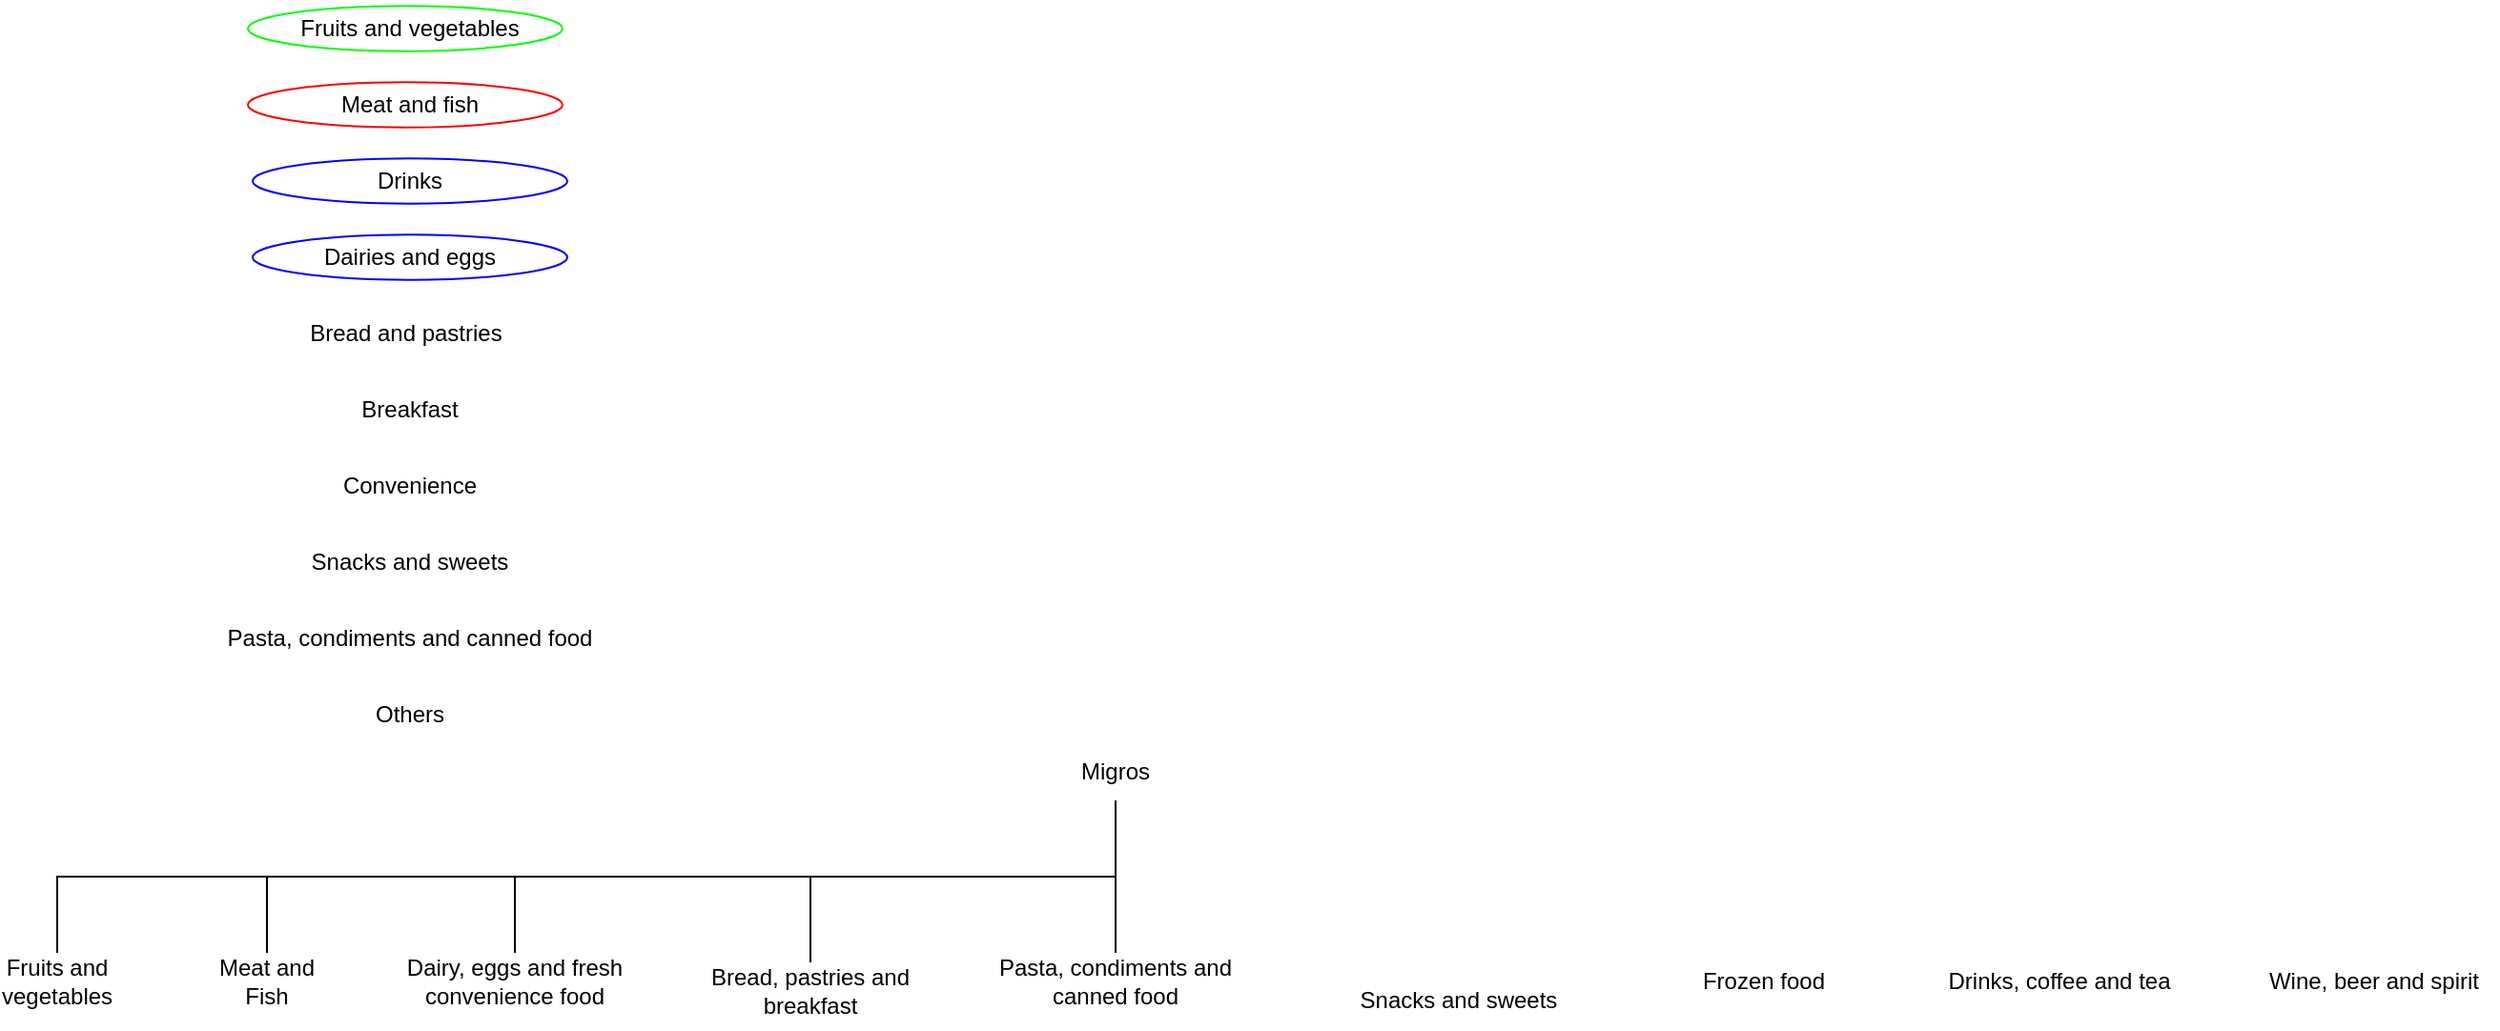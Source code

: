 <mxfile version="21.7.1" type="device">
  <diagram name="Page-1" id="HRxfpeSZ7IIpq3mW4zI_">
    <mxGraphModel dx="965" dy="514" grid="1" gridSize="10" guides="1" tooltips="1" connect="1" arrows="1" fold="1" page="1" pageScale="1" pageWidth="850" pageHeight="1100" math="0" shadow="0">
      <root>
        <mxCell id="0" />
        <mxCell id="1" parent="0" />
        <mxCell id="LYRBKmd6Co4kI3nkz9Wq-2" value="&lt;div&gt;Migros&lt;/div&gt;" style="text;html=1;strokeColor=none;fillColor=none;align=center;verticalAlign=middle;whiteSpace=wrap;rounded=0;" vertex="1" parent="1">
          <mxGeometry x="685" y="420" width="60" height="30" as="geometry" />
        </mxCell>
        <mxCell id="LYRBKmd6Co4kI3nkz9Wq-15" style="rounded=0;orthogonalLoop=1;jettySize=auto;html=1;exitX=0.5;exitY=0;exitDx=0;exitDy=0;entryX=0.5;entryY=1;entryDx=0;entryDy=0;edgeStyle=orthogonalEdgeStyle;endArrow=none;endFill=0;" edge="1" parent="1" source="LYRBKmd6Co4kI3nkz9Wq-3" target="LYRBKmd6Co4kI3nkz9Wq-2">
          <mxGeometry relative="1" as="geometry" />
        </mxCell>
        <mxCell id="LYRBKmd6Co4kI3nkz9Wq-3" value="Fruits and vegetables" style="text;html=1;strokeColor=none;fillColor=none;align=center;verticalAlign=middle;whiteSpace=wrap;rounded=0;" vertex="1" parent="1">
          <mxGeometry x="130" y="530" width="60" height="30" as="geometry" />
        </mxCell>
        <mxCell id="LYRBKmd6Co4kI3nkz9Wq-17" style="edgeStyle=orthogonalEdgeStyle;rounded=0;orthogonalLoop=1;jettySize=auto;html=1;exitX=0.5;exitY=0;exitDx=0;exitDy=0;endArrow=none;endFill=0;entryX=0.5;entryY=1;entryDx=0;entryDy=0;" edge="1" parent="1" source="LYRBKmd6Co4kI3nkz9Wq-4">
          <mxGeometry relative="1" as="geometry">
            <mxPoint x="270" y="535" as="sourcePoint" />
            <mxPoint x="715" y="455" as="targetPoint" />
            <Array as="points">
              <mxPoint x="270" y="490" />
              <mxPoint x="715" y="490" />
            </Array>
          </mxGeometry>
        </mxCell>
        <mxCell id="LYRBKmd6Co4kI3nkz9Wq-4" value="&lt;div&gt;Meat and Fish&lt;/div&gt;" style="text;html=1;strokeColor=none;fillColor=none;align=center;verticalAlign=middle;whiteSpace=wrap;rounded=0;" vertex="1" parent="1">
          <mxGeometry x="240" y="530" width="60" height="30" as="geometry" />
        </mxCell>
        <mxCell id="LYRBKmd6Co4kI3nkz9Wq-18" style="edgeStyle=orthogonalEdgeStyle;rounded=0;orthogonalLoop=1;jettySize=auto;html=1;entryX=0.5;entryY=1;entryDx=0;entryDy=0;endArrow=none;endFill=0;" edge="1" parent="1" source="LYRBKmd6Co4kI3nkz9Wq-5" target="LYRBKmd6Co4kI3nkz9Wq-2">
          <mxGeometry relative="1" as="geometry">
            <Array as="points">
              <mxPoint x="400" y="490" />
              <mxPoint x="715" y="490" />
            </Array>
          </mxGeometry>
        </mxCell>
        <mxCell id="LYRBKmd6Co4kI3nkz9Wq-5" value="&lt;div&gt;Dairy, eggs and fresh convenience food&lt;/div&gt;" style="text;html=1;strokeColor=none;fillColor=none;align=center;verticalAlign=middle;whiteSpace=wrap;rounded=0;" vertex="1" parent="1">
          <mxGeometry x="335" y="530" width="130" height="30" as="geometry" />
        </mxCell>
        <mxCell id="LYRBKmd6Co4kI3nkz9Wq-19" style="edgeStyle=orthogonalEdgeStyle;rounded=0;orthogonalLoop=1;jettySize=auto;html=1;entryX=0.5;entryY=1;entryDx=0;entryDy=0;endArrow=none;endFill=0;exitX=0.5;exitY=0;exitDx=0;exitDy=0;" edge="1" parent="1" source="LYRBKmd6Co4kI3nkz9Wq-8" target="LYRBKmd6Co4kI3nkz9Wq-2">
          <mxGeometry relative="1" as="geometry">
            <Array as="points">
              <mxPoint x="555" y="490" />
              <mxPoint x="715" y="490" />
            </Array>
          </mxGeometry>
        </mxCell>
        <mxCell id="LYRBKmd6Co4kI3nkz9Wq-8" value="&lt;div&gt;Bread, pastries and breakfast&lt;br&gt;&lt;/div&gt;" style="text;html=1;strokeColor=none;fillColor=none;align=center;verticalAlign=middle;whiteSpace=wrap;rounded=0;" vertex="1" parent="1">
          <mxGeometry x="490" y="535" width="130" height="30" as="geometry" />
        </mxCell>
        <mxCell id="LYRBKmd6Co4kI3nkz9Wq-20" style="edgeStyle=orthogonalEdgeStyle;rounded=0;orthogonalLoop=1;jettySize=auto;html=1;endArrow=none;endFill=0;" edge="1" parent="1" source="LYRBKmd6Co4kI3nkz9Wq-10" target="LYRBKmd6Co4kI3nkz9Wq-2">
          <mxGeometry relative="1" as="geometry" />
        </mxCell>
        <mxCell id="LYRBKmd6Co4kI3nkz9Wq-10" value="&lt;div&gt;Pasta, condiments and canned food&lt;/div&gt;" style="text;html=1;strokeColor=none;fillColor=none;align=center;verticalAlign=middle;whiteSpace=wrap;rounded=0;" vertex="1" parent="1">
          <mxGeometry x="650" y="530" width="130" height="30" as="geometry" />
        </mxCell>
        <mxCell id="LYRBKmd6Co4kI3nkz9Wq-11" value="&lt;div&gt;Drinks, coffee and tea&lt;br&gt;&lt;/div&gt;" style="text;html=1;strokeColor=none;fillColor=none;align=center;verticalAlign=middle;whiteSpace=wrap;rounded=0;" vertex="1" parent="1">
          <mxGeometry x="1145" y="530" width="130" height="30" as="geometry" />
        </mxCell>
        <mxCell id="LYRBKmd6Co4kI3nkz9Wq-12" value="&lt;div&gt;Fruits and vegetables&lt;/div&gt;" style="text;html=1;strokeColor=none;fillColor=none;align=center;verticalAlign=middle;whiteSpace=wrap;rounded=0;" vertex="1" parent="1">
          <mxGeometry x="150" y="30" width="390" height="30" as="geometry" />
        </mxCell>
        <mxCell id="LYRBKmd6Co4kI3nkz9Wq-13" value="&lt;div&gt;Frozen food&lt;/div&gt;" style="text;html=1;strokeColor=none;fillColor=none;align=center;verticalAlign=middle;whiteSpace=wrap;rounded=0;" vertex="1" parent="1">
          <mxGeometry x="990" y="530" width="130" height="30" as="geometry" />
        </mxCell>
        <mxCell id="LYRBKmd6Co4kI3nkz9Wq-14" value="Wine, beer and spirit" style="text;html=1;strokeColor=none;fillColor=none;align=center;verticalAlign=middle;whiteSpace=wrap;rounded=0;" vertex="1" parent="1">
          <mxGeometry x="1310" y="530" width="130" height="30" as="geometry" />
        </mxCell>
        <mxCell id="LYRBKmd6Co4kI3nkz9Wq-21" value="&lt;div&gt;Snacks and sweets&lt;/div&gt;" style="text;html=1;strokeColor=none;fillColor=none;align=center;verticalAlign=middle;whiteSpace=wrap;rounded=0;" vertex="1" parent="1">
          <mxGeometry x="830" y="540" width="130" height="30" as="geometry" />
        </mxCell>
        <mxCell id="LYRBKmd6Co4kI3nkz9Wq-23" value="&lt;div&gt;Meat and fish&lt;br&gt;&lt;/div&gt;" style="text;html=1;strokeColor=none;fillColor=none;align=center;verticalAlign=middle;whiteSpace=wrap;rounded=0;" vertex="1" parent="1">
          <mxGeometry x="150" y="70" width="390" height="30" as="geometry" />
        </mxCell>
        <mxCell id="LYRBKmd6Co4kI3nkz9Wq-24" value="&lt;div&gt;Drinks&lt;/div&gt;" style="text;html=1;strokeColor=none;fillColor=none;align=center;verticalAlign=middle;whiteSpace=wrap;rounded=0;" vertex="1" parent="1">
          <mxGeometry x="150" y="110" width="390" height="30" as="geometry" />
        </mxCell>
        <mxCell id="LYRBKmd6Co4kI3nkz9Wq-25" value="Dairies and eggs" style="text;html=1;strokeColor=none;fillColor=none;align=center;verticalAlign=middle;whiteSpace=wrap;rounded=0;" vertex="1" parent="1">
          <mxGeometry x="150" y="150" width="390" height="30" as="geometry" />
        </mxCell>
        <mxCell id="LYRBKmd6Co4kI3nkz9Wq-26" value="" style="ellipse;whiteSpace=wrap;html=1;fillColor=none;strokeColor=#00ff00;" vertex="1" parent="1">
          <mxGeometry x="260" y="33.12" width="165" height="23.75" as="geometry" />
        </mxCell>
        <mxCell id="LYRBKmd6Co4kI3nkz9Wq-27" value="Bread and pastries" style="text;html=1;strokeColor=none;fillColor=none;align=center;verticalAlign=middle;whiteSpace=wrap;rounded=0;" vertex="1" parent="1">
          <mxGeometry x="147.5" y="190" width="390" height="30" as="geometry" />
        </mxCell>
        <mxCell id="LYRBKmd6Co4kI3nkz9Wq-28" value="&lt;div&gt;Breakfast&lt;/div&gt;" style="text;html=1;strokeColor=none;fillColor=none;align=center;verticalAlign=middle;whiteSpace=wrap;rounded=0;" vertex="1" parent="1">
          <mxGeometry x="150" y="230" width="390" height="30" as="geometry" />
        </mxCell>
        <mxCell id="LYRBKmd6Co4kI3nkz9Wq-29" value="&lt;div&gt;Convenience&lt;/div&gt;" style="text;html=1;strokeColor=none;fillColor=none;align=center;verticalAlign=middle;whiteSpace=wrap;rounded=0;" vertex="1" parent="1">
          <mxGeometry x="150" y="270" width="390" height="30" as="geometry" />
        </mxCell>
        <mxCell id="LYRBKmd6Co4kI3nkz9Wq-30" value="Snacks and sweets" style="text;html=1;strokeColor=none;fillColor=none;align=center;verticalAlign=middle;whiteSpace=wrap;rounded=0;" vertex="1" parent="1">
          <mxGeometry x="150" y="310" width="390" height="30" as="geometry" />
        </mxCell>
        <mxCell id="LYRBKmd6Co4kI3nkz9Wq-32" value="&lt;div&gt;Pasta, condiments and canned food&lt;br&gt;&lt;/div&gt;" style="text;html=1;strokeColor=none;fillColor=none;align=center;verticalAlign=middle;whiteSpace=wrap;rounded=0;" vertex="1" parent="1">
          <mxGeometry x="150" y="350" width="390" height="30" as="geometry" />
        </mxCell>
        <mxCell id="LYRBKmd6Co4kI3nkz9Wq-33" value="&lt;div&gt;Others&lt;/div&gt;" style="text;html=1;strokeColor=none;fillColor=none;align=center;verticalAlign=middle;whiteSpace=wrap;rounded=0;" vertex="1" parent="1">
          <mxGeometry x="150" y="390" width="390" height="30" as="geometry" />
        </mxCell>
        <mxCell id="LYRBKmd6Co4kI3nkz9Wq-35" value="" style="ellipse;whiteSpace=wrap;html=1;fillColor=none;strokeColor=#ff0000;" vertex="1" parent="1">
          <mxGeometry x="260" y="73.12" width="165" height="23.75" as="geometry" />
        </mxCell>
        <mxCell id="LYRBKmd6Co4kI3nkz9Wq-36" value="" style="ellipse;whiteSpace=wrap;html=1;fillColor=none;strokeColor=#0000ff;" vertex="1" parent="1">
          <mxGeometry x="262.5" y="113.12" width="165" height="23.75" as="geometry" />
        </mxCell>
        <mxCell id="LYRBKmd6Co4kI3nkz9Wq-37" value="" style="ellipse;whiteSpace=wrap;html=1;fillColor=none;strokeColor=#0000ff;" vertex="1" parent="1">
          <mxGeometry x="262.5" y="153.12" width="165" height="23.75" as="geometry" />
        </mxCell>
      </root>
    </mxGraphModel>
  </diagram>
</mxfile>
